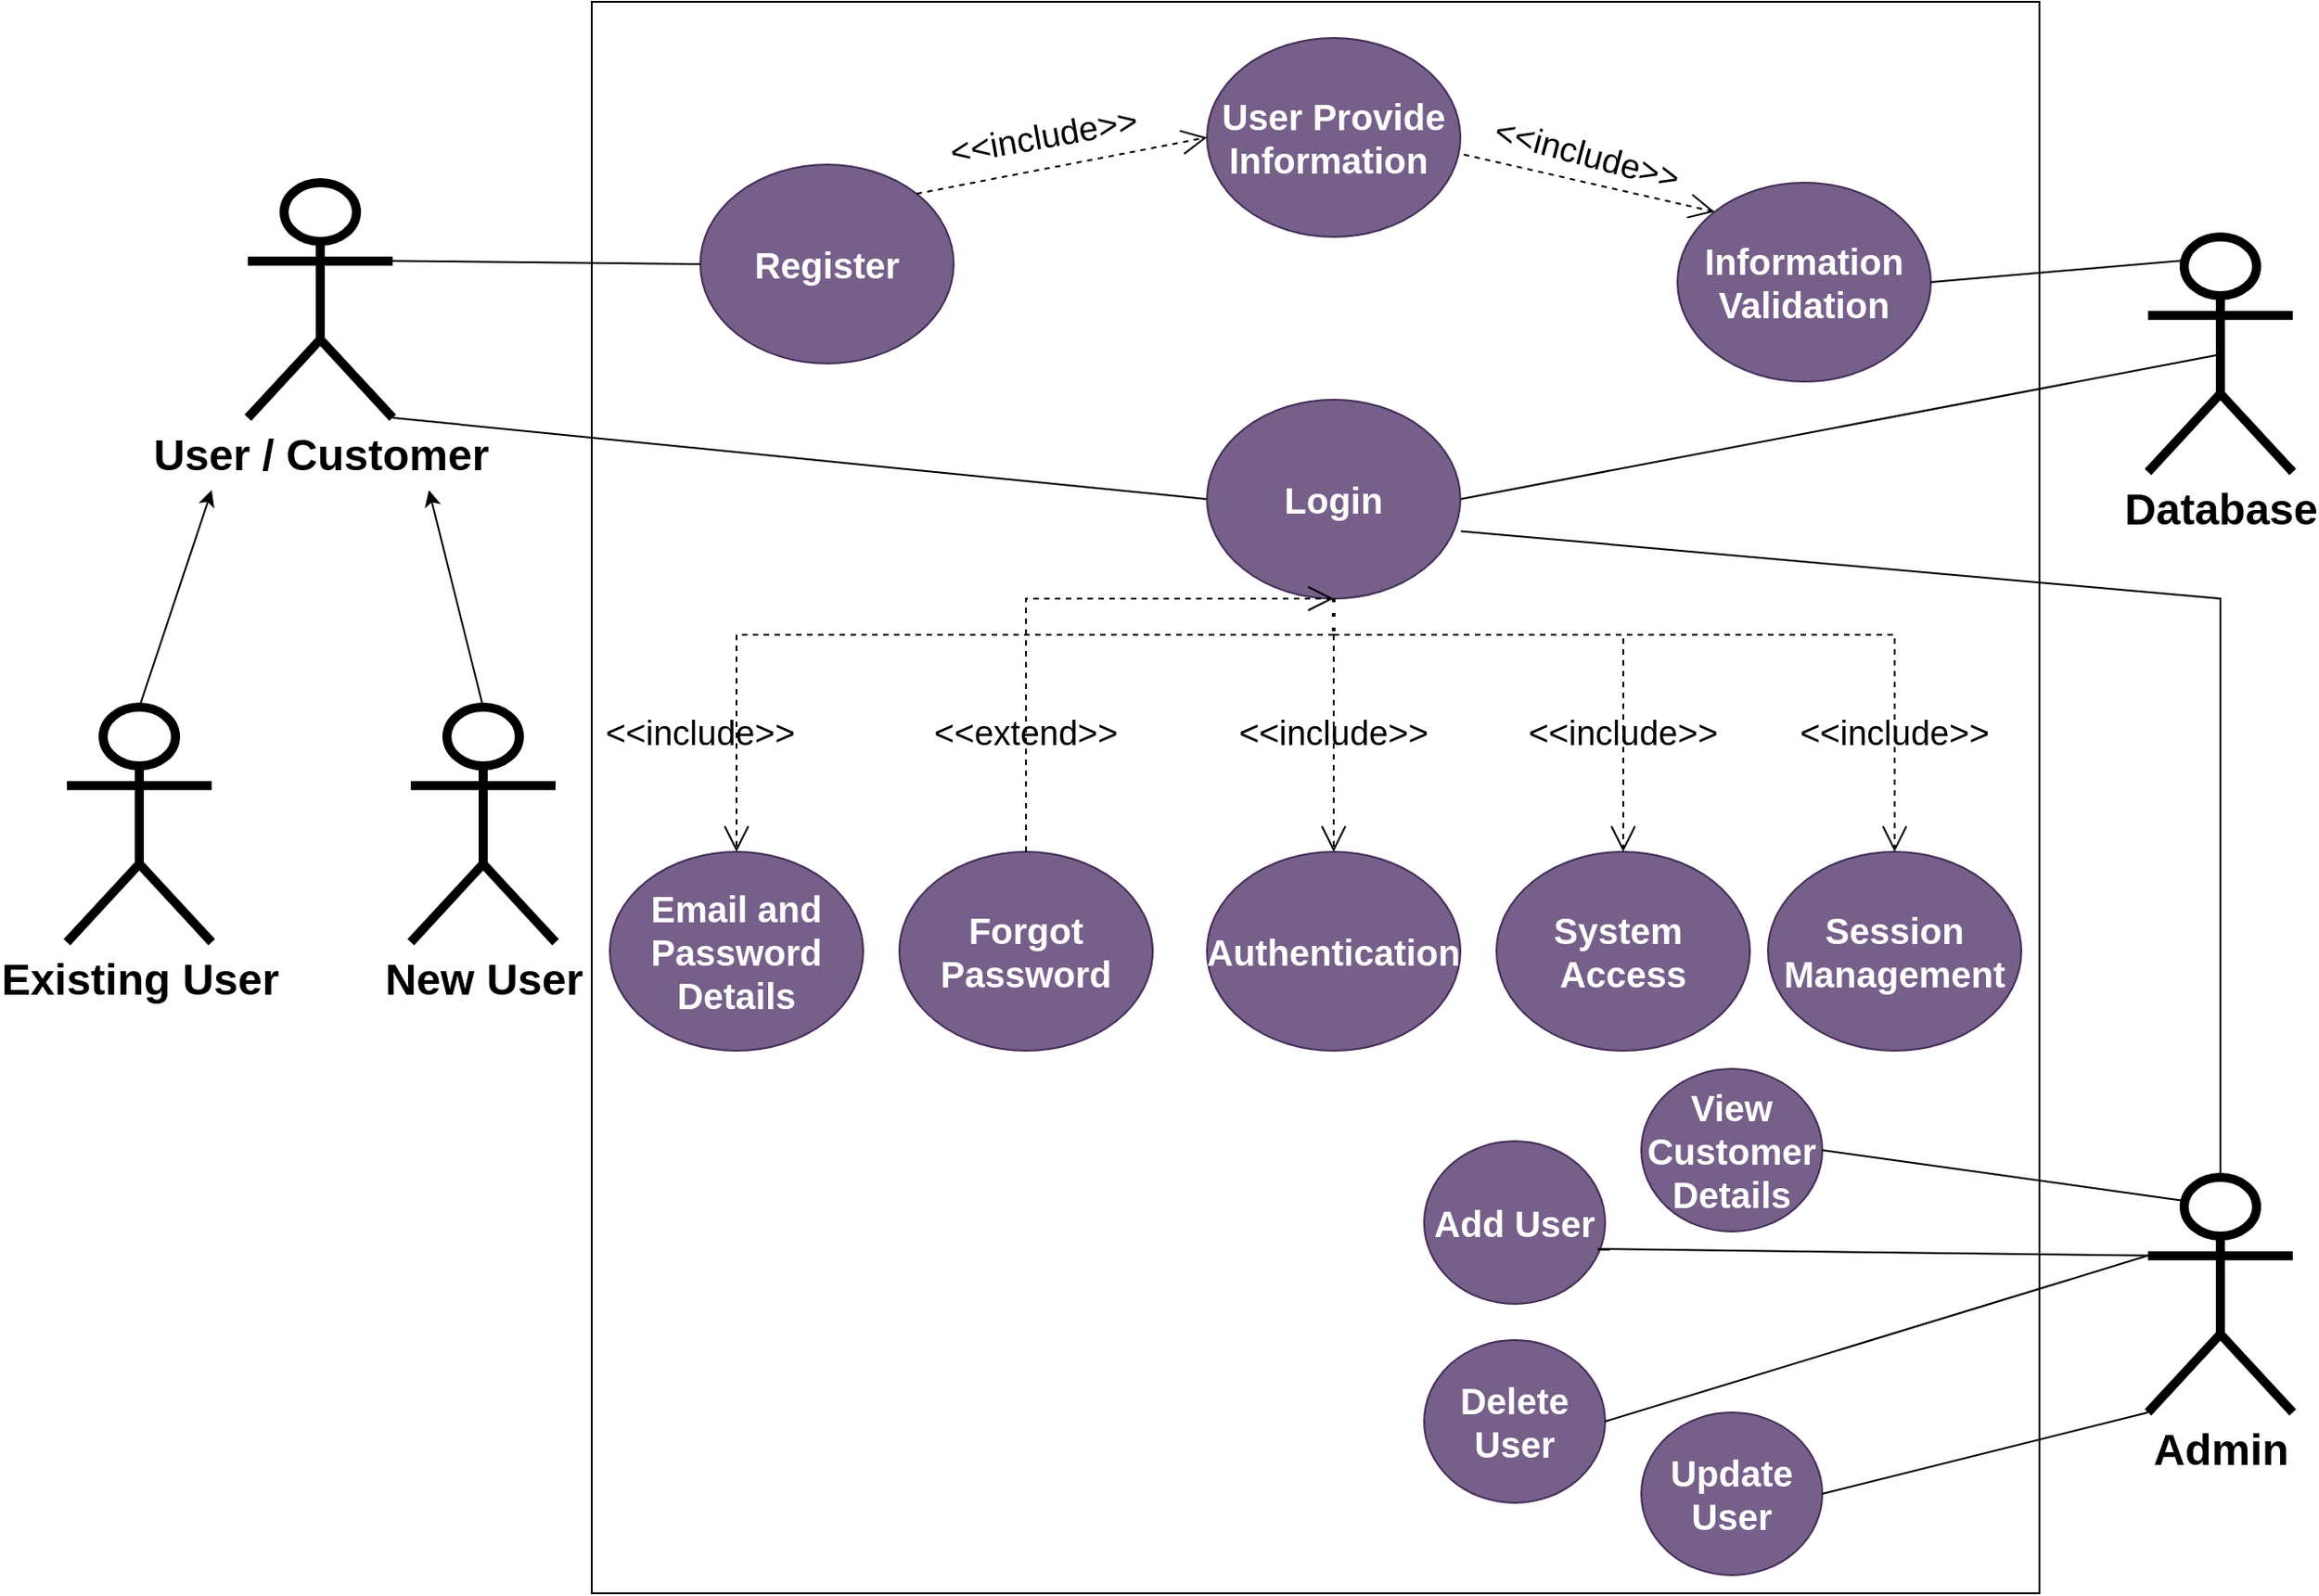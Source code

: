 <mxfile version="22.0.2" type="device">
  <diagram name="Page-1" id="hMReDBTZ49bJEvIx0Z6g">
    <mxGraphModel dx="1900" dy="887" grid="1" gridSize="10" guides="1" tooltips="1" connect="1" arrows="1" fold="1" page="0" pageScale="1" pageWidth="1100" pageHeight="850" math="0" shadow="0">
      <root>
        <mxCell id="0" />
        <mxCell id="1" parent="0" />
        <mxCell id="Jak6mkzkjm85wXUOc9jU-1" value="" style="rounded=0;whiteSpace=wrap;html=1;movable=1;resizable=1;rotatable=1;deletable=1;editable=1;locked=0;connectable=1;" parent="1" vertex="1">
          <mxGeometry x="150" y="80" width="800" height="880" as="geometry" />
        </mxCell>
        <mxCell id="Jak6mkzkjm85wXUOc9jU-6" value="&lt;font size=&quot;1&quot; style=&quot;&quot;&gt;&lt;b style=&quot;font-size: 24px;&quot;&gt;User / Customer&lt;/b&gt;&lt;/font&gt;" style="shape=umlActor;verticalLabelPosition=bottom;verticalAlign=top;html=1;outlineConnect=0;fillStyle=auto;strokeWidth=5;" parent="1" vertex="1">
          <mxGeometry x="-40" y="180" width="80" height="130" as="geometry" />
        </mxCell>
        <mxCell id="Jak6mkzkjm85wXUOc9jU-8" value="&lt;font style=&quot;font-size: 24px;&quot;&gt;&lt;b&gt;Existing User&lt;/b&gt;&lt;/font&gt;" style="shape=umlActor;verticalLabelPosition=bottom;verticalAlign=top;html=1;outlineConnect=0;fillStyle=auto;strokeWidth=5;" parent="1" vertex="1">
          <mxGeometry x="-140" y="470" width="80" height="130" as="geometry" />
        </mxCell>
        <mxCell id="Jak6mkzkjm85wXUOc9jU-9" value="&lt;font style=&quot;font-size: 24px;&quot;&gt;&lt;b&gt;New User&lt;/b&gt;&lt;/font&gt;" style="shape=umlActor;verticalLabelPosition=bottom;verticalAlign=top;html=1;outlineConnect=0;fillStyle=auto;strokeWidth=5;" parent="1" vertex="1">
          <mxGeometry x="50" y="470" width="80" height="130" as="geometry" />
        </mxCell>
        <mxCell id="Jak6mkzkjm85wXUOc9jU-11" value="" style="endArrow=classic;html=1;rounded=0;exitX=0.5;exitY=0;exitDx=0;exitDy=0;exitPerimeter=0;" parent="1" source="Jak6mkzkjm85wXUOc9jU-8" edge="1">
          <mxGeometry width="50" height="50" relative="1" as="geometry">
            <mxPoint x="510" y="520" as="sourcePoint" />
            <mxPoint x="-60" y="350" as="targetPoint" />
          </mxGeometry>
        </mxCell>
        <mxCell id="Jak6mkzkjm85wXUOc9jU-12" value="" style="endArrow=classic;html=1;rounded=0;exitX=0.5;exitY=0;exitDx=0;exitDy=0;exitPerimeter=0;" parent="1" source="Jak6mkzkjm85wXUOc9jU-9" edge="1">
          <mxGeometry width="50" height="50" relative="1" as="geometry">
            <mxPoint x="510" y="520" as="sourcePoint" />
            <mxPoint x="60" y="350" as="targetPoint" />
          </mxGeometry>
        </mxCell>
        <mxCell id="Jak6mkzkjm85wXUOc9jU-13" value="Register" style="ellipse;whiteSpace=wrap;html=1;fontSize=20;fontStyle=1;fillColor=#76608a;fontColor=#ffffff;strokeColor=#432D57;" parent="1" vertex="1">
          <mxGeometry x="210" y="170" width="140" height="110" as="geometry" />
        </mxCell>
        <mxCell id="Jak6mkzkjm85wXUOc9jU-14" value="" style="endArrow=none;html=1;rounded=0;exitX=1;exitY=0.333;exitDx=0;exitDy=0;exitPerimeter=0;entryX=0;entryY=0.5;entryDx=0;entryDy=0;" parent="1" source="Jak6mkzkjm85wXUOc9jU-6" target="Jak6mkzkjm85wXUOc9jU-13" edge="1">
          <mxGeometry width="50" height="50" relative="1" as="geometry">
            <mxPoint x="510" y="370" as="sourcePoint" />
            <mxPoint x="560" y="320" as="targetPoint" />
          </mxGeometry>
        </mxCell>
        <mxCell id="Jak6mkzkjm85wXUOc9jU-17" value="&lt;font style=&quot;font-size: 24px;&quot;&gt;&lt;b&gt;Database&lt;/b&gt;&lt;/font&gt;" style="shape=umlActor;verticalLabelPosition=bottom;verticalAlign=top;html=1;outlineConnect=0;fillStyle=auto;strokeWidth=5;" parent="1" vertex="1">
          <mxGeometry x="1010" y="210" width="80" height="130" as="geometry" />
        </mxCell>
        <mxCell id="Jak6mkzkjm85wXUOc9jU-18" value="User Provide Information&amp;nbsp;" style="ellipse;whiteSpace=wrap;html=1;fontSize=20;fontStyle=1;fillColor=#76608a;fontColor=#ffffff;strokeColor=#432D57;" parent="1" vertex="1">
          <mxGeometry x="490" y="100" width="140" height="110" as="geometry" />
        </mxCell>
        <mxCell id="Jak6mkzkjm85wXUOc9jU-19" value="" style="endArrow=none;html=1;rounded=0;exitX=1;exitY=1;exitDx=0;exitDy=0;exitPerimeter=0;entryX=0;entryY=0.5;entryDx=0;entryDy=0;" parent="1" source="Jak6mkzkjm85wXUOc9jU-6" target="Jak6mkzkjm85wXUOc9jU-29" edge="1">
          <mxGeometry width="50" height="50" relative="1" as="geometry">
            <mxPoint x="510" y="370" as="sourcePoint" />
            <mxPoint x="210" y="495" as="targetPoint" />
          </mxGeometry>
        </mxCell>
        <mxCell id="Jak6mkzkjm85wXUOc9jU-20" value="" style="endArrow=open;endSize=12;dashed=1;html=1;rounded=0;exitX=1;exitY=0;exitDx=0;exitDy=0;entryX=0;entryY=0.5;entryDx=0;entryDy=0;" parent="1" source="Jak6mkzkjm85wXUOc9jU-13" target="Jak6mkzkjm85wXUOc9jU-18" edge="1">
          <mxGeometry x="-0.015" y="16" width="160" relative="1" as="geometry">
            <mxPoint x="450" y="350" as="sourcePoint" />
            <mxPoint x="610" y="350" as="targetPoint" />
            <mxPoint as="offset" />
          </mxGeometry>
        </mxCell>
        <mxCell id="Jak6mkzkjm85wXUOc9jU-21" value="&amp;lt;&amp;lt;include&amp;gt;&amp;gt;" style="text;html=1;strokeColor=none;fillColor=none;align=center;verticalAlign=middle;whiteSpace=wrap;rounded=0;fontSize=19;rotation=-10;" parent="1" vertex="1">
          <mxGeometry x="370" y="140" width="60" height="30" as="geometry" />
        </mxCell>
        <mxCell id="Jak6mkzkjm85wXUOc9jU-23" value="Information Validation" style="ellipse;whiteSpace=wrap;html=1;fontSize=20;fontStyle=1;fillColor=#76608a;fontColor=#ffffff;strokeColor=#432D57;" parent="1" vertex="1">
          <mxGeometry x="750" y="180" width="140" height="110" as="geometry" />
        </mxCell>
        <mxCell id="Jak6mkzkjm85wXUOc9jU-24" value="" style="endArrow=none;html=1;rounded=0;entryX=0.25;entryY=0.1;entryDx=0;entryDy=0;entryPerimeter=0;exitX=1;exitY=0.5;exitDx=0;exitDy=0;" parent="1" source="Jak6mkzkjm85wXUOc9jU-23" target="Jak6mkzkjm85wXUOc9jU-17" edge="1">
          <mxGeometry width="50" height="50" relative="1" as="geometry">
            <mxPoint x="510" y="370" as="sourcePoint" />
            <mxPoint x="560" y="320" as="targetPoint" />
          </mxGeometry>
        </mxCell>
        <mxCell id="Jak6mkzkjm85wXUOc9jU-25" value="&amp;lt;&amp;lt;include&amp;gt;&amp;gt;" style="text;html=1;strokeColor=none;fillColor=none;align=center;verticalAlign=middle;whiteSpace=wrap;rounded=0;fontSize=19;rotation=15;" parent="1" vertex="1">
          <mxGeometry x="670" y="150" width="60" height="30" as="geometry" />
        </mxCell>
        <mxCell id="Jak6mkzkjm85wXUOc9jU-26" value="" style="endArrow=open;endSize=12;dashed=1;html=1;rounded=0;exitX=1.014;exitY=0.586;exitDx=0;exitDy=0;exitPerimeter=0;entryX=0;entryY=0;entryDx=0;entryDy=0;" parent="1" source="Jak6mkzkjm85wXUOc9jU-18" target="Jak6mkzkjm85wXUOc9jU-23" edge="1">
          <mxGeometry x="-0.344" y="59" width="160" relative="1" as="geometry">
            <mxPoint x="450" y="340" as="sourcePoint" />
            <mxPoint x="610" y="340" as="targetPoint" />
            <mxPoint x="1" as="offset" />
          </mxGeometry>
        </mxCell>
        <mxCell id="Jak6mkzkjm85wXUOc9jU-28" value="" style="endArrow=none;html=1;rounded=0;entryX=0.5;entryY=0.5;entryDx=0;entryDy=0;entryPerimeter=0;exitX=1;exitY=0.5;exitDx=0;exitDy=0;" parent="1" source="Jak6mkzkjm85wXUOc9jU-29" target="Jak6mkzkjm85wXUOc9jU-17" edge="1">
          <mxGeometry width="50" height="50" relative="1" as="geometry">
            <mxPoint x="890" y="400" as="sourcePoint" />
            <mxPoint x="1040" y="303" as="targetPoint" />
          </mxGeometry>
        </mxCell>
        <mxCell id="Jak6mkzkjm85wXUOc9jU-29" value="Login" style="ellipse;whiteSpace=wrap;html=1;fontSize=20;fontStyle=1;fillColor=#76608a;fontColor=#ffffff;strokeColor=#432D57;" parent="1" vertex="1">
          <mxGeometry x="490" y="300" width="140" height="110" as="geometry" />
        </mxCell>
        <mxCell id="Jak6mkzkjm85wXUOc9jU-30" value="Email and Password Details" style="ellipse;whiteSpace=wrap;html=1;fontSize=20;fontStyle=1;fillColor=#76608a;fontColor=#ffffff;strokeColor=#432D57;" parent="1" vertex="1">
          <mxGeometry x="160" y="550" width="140" height="110" as="geometry" />
        </mxCell>
        <mxCell id="Jak6mkzkjm85wXUOc9jU-31" value="" style="endArrow=open;endSize=12;dashed=1;html=1;rounded=0;entryX=0.5;entryY=0;entryDx=0;entryDy=0;" parent="1" target="Jak6mkzkjm85wXUOc9jU-30" edge="1">
          <mxGeometry width="160" relative="1" as="geometry">
            <mxPoint x="560" y="430" as="sourcePoint" />
            <mxPoint x="610" y="340" as="targetPoint" />
            <Array as="points">
              <mxPoint x="230" y="430" />
            </Array>
          </mxGeometry>
        </mxCell>
        <mxCell id="Jak6mkzkjm85wXUOc9jU-32" value="Forgot Password" style="ellipse;whiteSpace=wrap;html=1;fontSize=20;fontStyle=1;fillColor=#76608a;fontColor=#ffffff;strokeColor=#432D57;" parent="1" vertex="1">
          <mxGeometry x="320" y="550" width="140" height="110" as="geometry" />
        </mxCell>
        <mxCell id="Jak6mkzkjm85wXUOc9jU-34" value="Authentication" style="ellipse;whiteSpace=wrap;html=1;fontSize=20;fontStyle=1;fillColor=#76608a;fontColor=#ffffff;strokeColor=#432D57;" parent="1" vertex="1">
          <mxGeometry x="490" y="550" width="140" height="110" as="geometry" />
        </mxCell>
        <mxCell id="Jak6mkzkjm85wXUOc9jU-35" value="" style="endArrow=open;endSize=12;dashed=1;html=1;rounded=0;entryX=0.5;entryY=0;entryDx=0;entryDy=0;" parent="1" target="Jak6mkzkjm85wXUOc9jU-34" edge="1">
          <mxGeometry width="160" relative="1" as="geometry">
            <mxPoint x="560" y="430" as="sourcePoint" />
            <mxPoint x="610" y="340" as="targetPoint" />
            <Array as="points" />
          </mxGeometry>
        </mxCell>
        <mxCell id="Jak6mkzkjm85wXUOc9jU-37" value="" style="endArrow=none;dashed=1;html=1;dashPattern=1 3;strokeWidth=2;rounded=0;exitX=0.5;exitY=1;exitDx=0;exitDy=0;" parent="1" source="Jak6mkzkjm85wXUOc9jU-29" edge="1">
          <mxGeometry width="50" height="50" relative="1" as="geometry">
            <mxPoint x="510" y="370" as="sourcePoint" />
            <mxPoint x="560" y="430" as="targetPoint" />
          </mxGeometry>
        </mxCell>
        <mxCell id="Jak6mkzkjm85wXUOc9jU-38" value="System&amp;nbsp; Access" style="ellipse;whiteSpace=wrap;html=1;fontSize=20;fontStyle=1;fillColor=#76608a;fontColor=#ffffff;strokeColor=#432D57;" parent="1" vertex="1">
          <mxGeometry x="650" y="550" width="140" height="110" as="geometry" />
        </mxCell>
        <mxCell id="Jak6mkzkjm85wXUOc9jU-39" value="" style="endArrow=open;endSize=12;dashed=1;html=1;rounded=0;entryX=0.5;entryY=0;entryDx=0;entryDy=0;" parent="1" target="Jak6mkzkjm85wXUOc9jU-38" edge="1">
          <mxGeometry width="160" relative="1" as="geometry">
            <mxPoint x="560" y="430" as="sourcePoint" />
            <mxPoint x="630" y="560" as="targetPoint" />
            <Array as="points">
              <mxPoint x="720" y="430" />
            </Array>
          </mxGeometry>
        </mxCell>
        <mxCell id="Jak6mkzkjm85wXUOc9jU-40" value="Session Management" style="ellipse;whiteSpace=wrap;html=1;fontSize=20;fontStyle=1;fillColor=#76608a;fontColor=#ffffff;strokeColor=#432D57;" parent="1" vertex="1">
          <mxGeometry x="800" y="550" width="140" height="110" as="geometry" />
        </mxCell>
        <mxCell id="Jak6mkzkjm85wXUOc9jU-41" value="" style="endArrow=open;endSize=12;dashed=1;html=1;rounded=0;entryX=0.5;entryY=0;entryDx=0;entryDy=0;" parent="1" target="Jak6mkzkjm85wXUOc9jU-40" edge="1">
          <mxGeometry width="160" relative="1" as="geometry">
            <mxPoint x="560" y="430" as="sourcePoint" />
            <mxPoint x="870" y="430" as="targetPoint" />
            <Array as="points">
              <mxPoint x="870" y="430" />
            </Array>
          </mxGeometry>
        </mxCell>
        <mxCell id="Jak6mkzkjm85wXUOc9jU-43" value="&amp;lt;&amp;lt;include&amp;gt;&amp;gt;" style="text;html=1;strokeColor=none;fillColor=none;align=center;verticalAlign=middle;whiteSpace=wrap;rounded=0;fontSize=19;rotation=0;" parent="1" vertex="1">
          <mxGeometry x="180" y="470" width="60" height="30" as="geometry" />
        </mxCell>
        <mxCell id="Jak6mkzkjm85wXUOc9jU-45" value="" style="endArrow=open;endSize=12;dashed=1;html=1;rounded=0;exitX=0.5;exitY=0;exitDx=0;exitDy=0;entryX=0.5;entryY=1;entryDx=0;entryDy=0;" parent="1" source="Jak6mkzkjm85wXUOc9jU-32" target="Jak6mkzkjm85wXUOc9jU-29" edge="1">
          <mxGeometry x="0.064" y="111" width="160" relative="1" as="geometry">
            <mxPoint x="450" y="340" as="sourcePoint" />
            <mxPoint x="610" y="340" as="targetPoint" />
            <Array as="points">
              <mxPoint x="390" y="410" />
            </Array>
            <mxPoint as="offset" />
          </mxGeometry>
        </mxCell>
        <mxCell id="Jak6mkzkjm85wXUOc9jU-57" value="&amp;lt;&amp;lt;include&amp;gt;&amp;gt;" style="text;html=1;strokeColor=none;fillColor=none;align=center;verticalAlign=middle;whiteSpace=wrap;rounded=0;fontSize=19;rotation=0;" parent="1" vertex="1">
          <mxGeometry x="530" y="470" width="60" height="30" as="geometry" />
        </mxCell>
        <mxCell id="Jak6mkzkjm85wXUOc9jU-58" value="&amp;lt;&amp;lt;include&amp;gt;&amp;gt;" style="text;html=1;strokeColor=none;fillColor=none;align=center;verticalAlign=middle;whiteSpace=wrap;rounded=0;fontSize=19;rotation=0;" parent="1" vertex="1">
          <mxGeometry x="690" y="470" width="60" height="30" as="geometry" />
        </mxCell>
        <mxCell id="Jak6mkzkjm85wXUOc9jU-59" value="&amp;lt;&amp;lt;include&amp;gt;&amp;gt;" style="text;html=1;strokeColor=none;fillColor=none;align=center;verticalAlign=middle;whiteSpace=wrap;rounded=0;fontSize=19;rotation=0;" parent="1" vertex="1">
          <mxGeometry x="840" y="470" width="60" height="30" as="geometry" />
        </mxCell>
        <mxCell id="Jak6mkzkjm85wXUOc9jU-60" value="&amp;lt;&amp;lt;extend&amp;gt;&amp;gt;" style="text;html=1;strokeColor=none;fillColor=none;align=center;verticalAlign=middle;whiteSpace=wrap;rounded=0;fontSize=19;rotation=0;" parent="1" vertex="1">
          <mxGeometry x="360" y="470" width="60" height="30" as="geometry" />
        </mxCell>
        <mxCell id="4oJ3O7w7wRsfC4q_AW8c-2" value="&lt;font style=&quot;font-size: 24px;&quot;&gt;&lt;b&gt;Admin&lt;/b&gt;&lt;/font&gt;" style="shape=umlActor;verticalLabelPosition=bottom;verticalAlign=top;html=1;outlineConnect=0;fillStyle=auto;strokeWidth=5;" parent="1" vertex="1">
          <mxGeometry x="1010" y="730" width="80" height="130" as="geometry" />
        </mxCell>
        <mxCell id="DyOs6ZyJdZ4uom56nGGC-1" value="&lt;font style=&quot;font-size: 20px;&quot;&gt;View Customer Details&lt;/font&gt;" style="ellipse;whiteSpace=wrap;html=1;fontSize=20;fontStyle=1;fillColor=#76608a;fontColor=#ffffff;strokeColor=#432D57;" parent="1" vertex="1">
          <mxGeometry x="730" y="670" width="100" height="90" as="geometry" />
        </mxCell>
        <mxCell id="DyOs6ZyJdZ4uom56nGGC-2" value="&lt;font style=&quot;font-size: 20px;&quot;&gt;Add User&lt;/font&gt;" style="ellipse;whiteSpace=wrap;html=1;fontSize=20;fontStyle=1;fillColor=#76608a;fontColor=#ffffff;strokeColor=#432D57;" parent="1" vertex="1">
          <mxGeometry x="610" y="710" width="100" height="90" as="geometry" />
        </mxCell>
        <mxCell id="DyOs6ZyJdZ4uom56nGGC-3" value="&lt;font style=&quot;font-size: 20px;&quot;&gt;Update User&lt;/font&gt;" style="ellipse;whiteSpace=wrap;html=1;fontSize=20;fontStyle=1;fillColor=#76608a;fontColor=#ffffff;strokeColor=#432D57;" parent="1" vertex="1">
          <mxGeometry x="730" y="860" width="100" height="90" as="geometry" />
        </mxCell>
        <mxCell id="DyOs6ZyJdZ4uom56nGGC-4" value="&lt;font style=&quot;font-size: 20px;&quot;&gt;Delete &lt;br style=&quot;font-size: 20px;&quot;&gt;User&lt;/font&gt;" style="ellipse;whiteSpace=wrap;html=1;fontSize=20;fontStyle=1;fillColor=#76608a;fontColor=#ffffff;strokeColor=#432D57;" parent="1" vertex="1">
          <mxGeometry x="610" y="820" width="100" height="90" as="geometry" />
        </mxCell>
        <mxCell id="DyOs6ZyJdZ4uom56nGGC-6" value="" style="endArrow=none;html=1;rounded=0;exitX=0.25;exitY=0.1;exitDx=0;exitDy=0;exitPerimeter=0;entryX=1;entryY=0.5;entryDx=0;entryDy=0;" parent="1" source="4oJ3O7w7wRsfC4q_AW8c-2" target="DyOs6ZyJdZ4uom56nGGC-1" edge="1">
          <mxGeometry width="50" height="50" relative="1" as="geometry">
            <mxPoint x="520" y="530" as="sourcePoint" />
            <mxPoint x="570" y="480" as="targetPoint" />
          </mxGeometry>
        </mxCell>
        <mxCell id="DyOs6ZyJdZ4uom56nGGC-7" value="" style="endArrow=none;html=1;rounded=0;exitX=0;exitY=1;exitDx=0;exitDy=0;exitPerimeter=0;entryX=1;entryY=0.5;entryDx=0;entryDy=0;" parent="1" source="4oJ3O7w7wRsfC4q_AW8c-2" target="DyOs6ZyJdZ4uom56nGGC-3" edge="1">
          <mxGeometry width="50" height="50" relative="1" as="geometry">
            <mxPoint x="1040" y="753" as="sourcePoint" />
            <mxPoint x="780" y="734" as="targetPoint" />
          </mxGeometry>
        </mxCell>
        <mxCell id="DyOs6ZyJdZ4uom56nGGC-8" value="" style="endArrow=none;html=1;rounded=0;exitX=0;exitY=0.333;exitDx=0;exitDy=0;exitPerimeter=0;entryX=1;entryY=0.5;entryDx=0;entryDy=0;" parent="1" source="4oJ3O7w7wRsfC4q_AW8c-2" target="DyOs6ZyJdZ4uom56nGGC-4" edge="1">
          <mxGeometry width="50" height="50" relative="1" as="geometry">
            <mxPoint x="1020" y="870" as="sourcePoint" />
            <mxPoint x="780" y="915" as="targetPoint" />
          </mxGeometry>
        </mxCell>
        <mxCell id="DyOs6ZyJdZ4uom56nGGC-9" value="" style="endArrow=none;html=1;rounded=0;exitX=0;exitY=0.333;exitDx=0;exitDy=0;exitPerimeter=0;entryX=0.959;entryY=0.662;entryDx=0;entryDy=0;entryPerimeter=0;" parent="1" source="4oJ3O7w7wRsfC4q_AW8c-2" target="DyOs6ZyJdZ4uom56nGGC-2" edge="1">
          <mxGeometry width="50" height="50" relative="1" as="geometry">
            <mxPoint x="1020" y="783" as="sourcePoint" />
            <mxPoint x="660" y="875" as="targetPoint" />
          </mxGeometry>
        </mxCell>
        <mxCell id="26w2SCrqf-kyPpnvTF7X-1" value="" style="endArrow=none;html=1;rounded=0;exitX=0.5;exitY=0;exitDx=0;exitDy=0;exitPerimeter=0;entryX=1.002;entryY=0.661;entryDx=0;entryDy=0;entryPerimeter=0;" parent="1" source="4oJ3O7w7wRsfC4q_AW8c-2" target="Jak6mkzkjm85wXUOc9jU-29" edge="1">
          <mxGeometry width="50" height="50" relative="1" as="geometry">
            <mxPoint x="500" y="540" as="sourcePoint" />
            <mxPoint x="1050" y="450" as="targetPoint" />
            <Array as="points">
              <mxPoint x="1050" y="410" />
            </Array>
          </mxGeometry>
        </mxCell>
      </root>
    </mxGraphModel>
  </diagram>
</mxfile>
